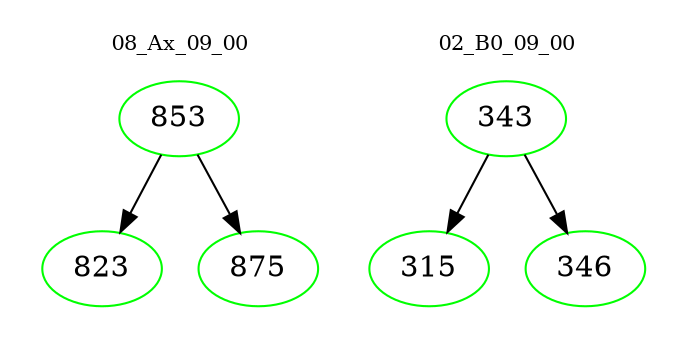 digraph{
subgraph cluster_0 {
color = white
label = "08_Ax_09_00";
fontsize=10;
T0_853 [label="853", color="green"]
T0_853 -> T0_823 [color="black"]
T0_823 [label="823", color="green"]
T0_853 -> T0_875 [color="black"]
T0_875 [label="875", color="green"]
}
subgraph cluster_1 {
color = white
label = "02_B0_09_00";
fontsize=10;
T1_343 [label="343", color="green"]
T1_343 -> T1_315 [color="black"]
T1_315 [label="315", color="green"]
T1_343 -> T1_346 [color="black"]
T1_346 [label="346", color="green"]
}
}
